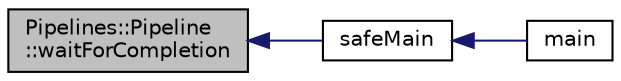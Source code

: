 digraph "Pipelines::Pipeline::waitForCompletion"
{
 // INTERACTIVE_SVG=YES
  edge [fontname="Helvetica",fontsize="10",labelfontname="Helvetica",labelfontsize="10"];
  node [fontname="Helvetica",fontsize="10",shape=record];
  rankdir="LR";
  Node1 [label="Pipelines::Pipeline\l::waitForCompletion",height=0.2,width=0.4,color="black", fillcolor="grey75", style="filled", fontcolor="black"];
  Node1 -> Node2 [dir="back",color="midnightblue",fontsize="10",style="solid",fontname="Helvetica"];
  Node2 [label="safeMain",height=0.2,width=0.4,color="black", fillcolor="white", style="filled",URL="$dashclient_8cpp.html#aa400efc830b0819630294f736401c2f7"];
  Node2 -> Node3 [dir="back",color="midnightblue",fontsize="10",style="solid",fontname="Helvetica"];
  Node3 [label="main",height=0.2,width=0.4,color="black", fillcolor="white", style="filled",URL="$dashclient_8cpp.html#abf9e6b7e6f15df4b525a2e7705ba3089"];
}
